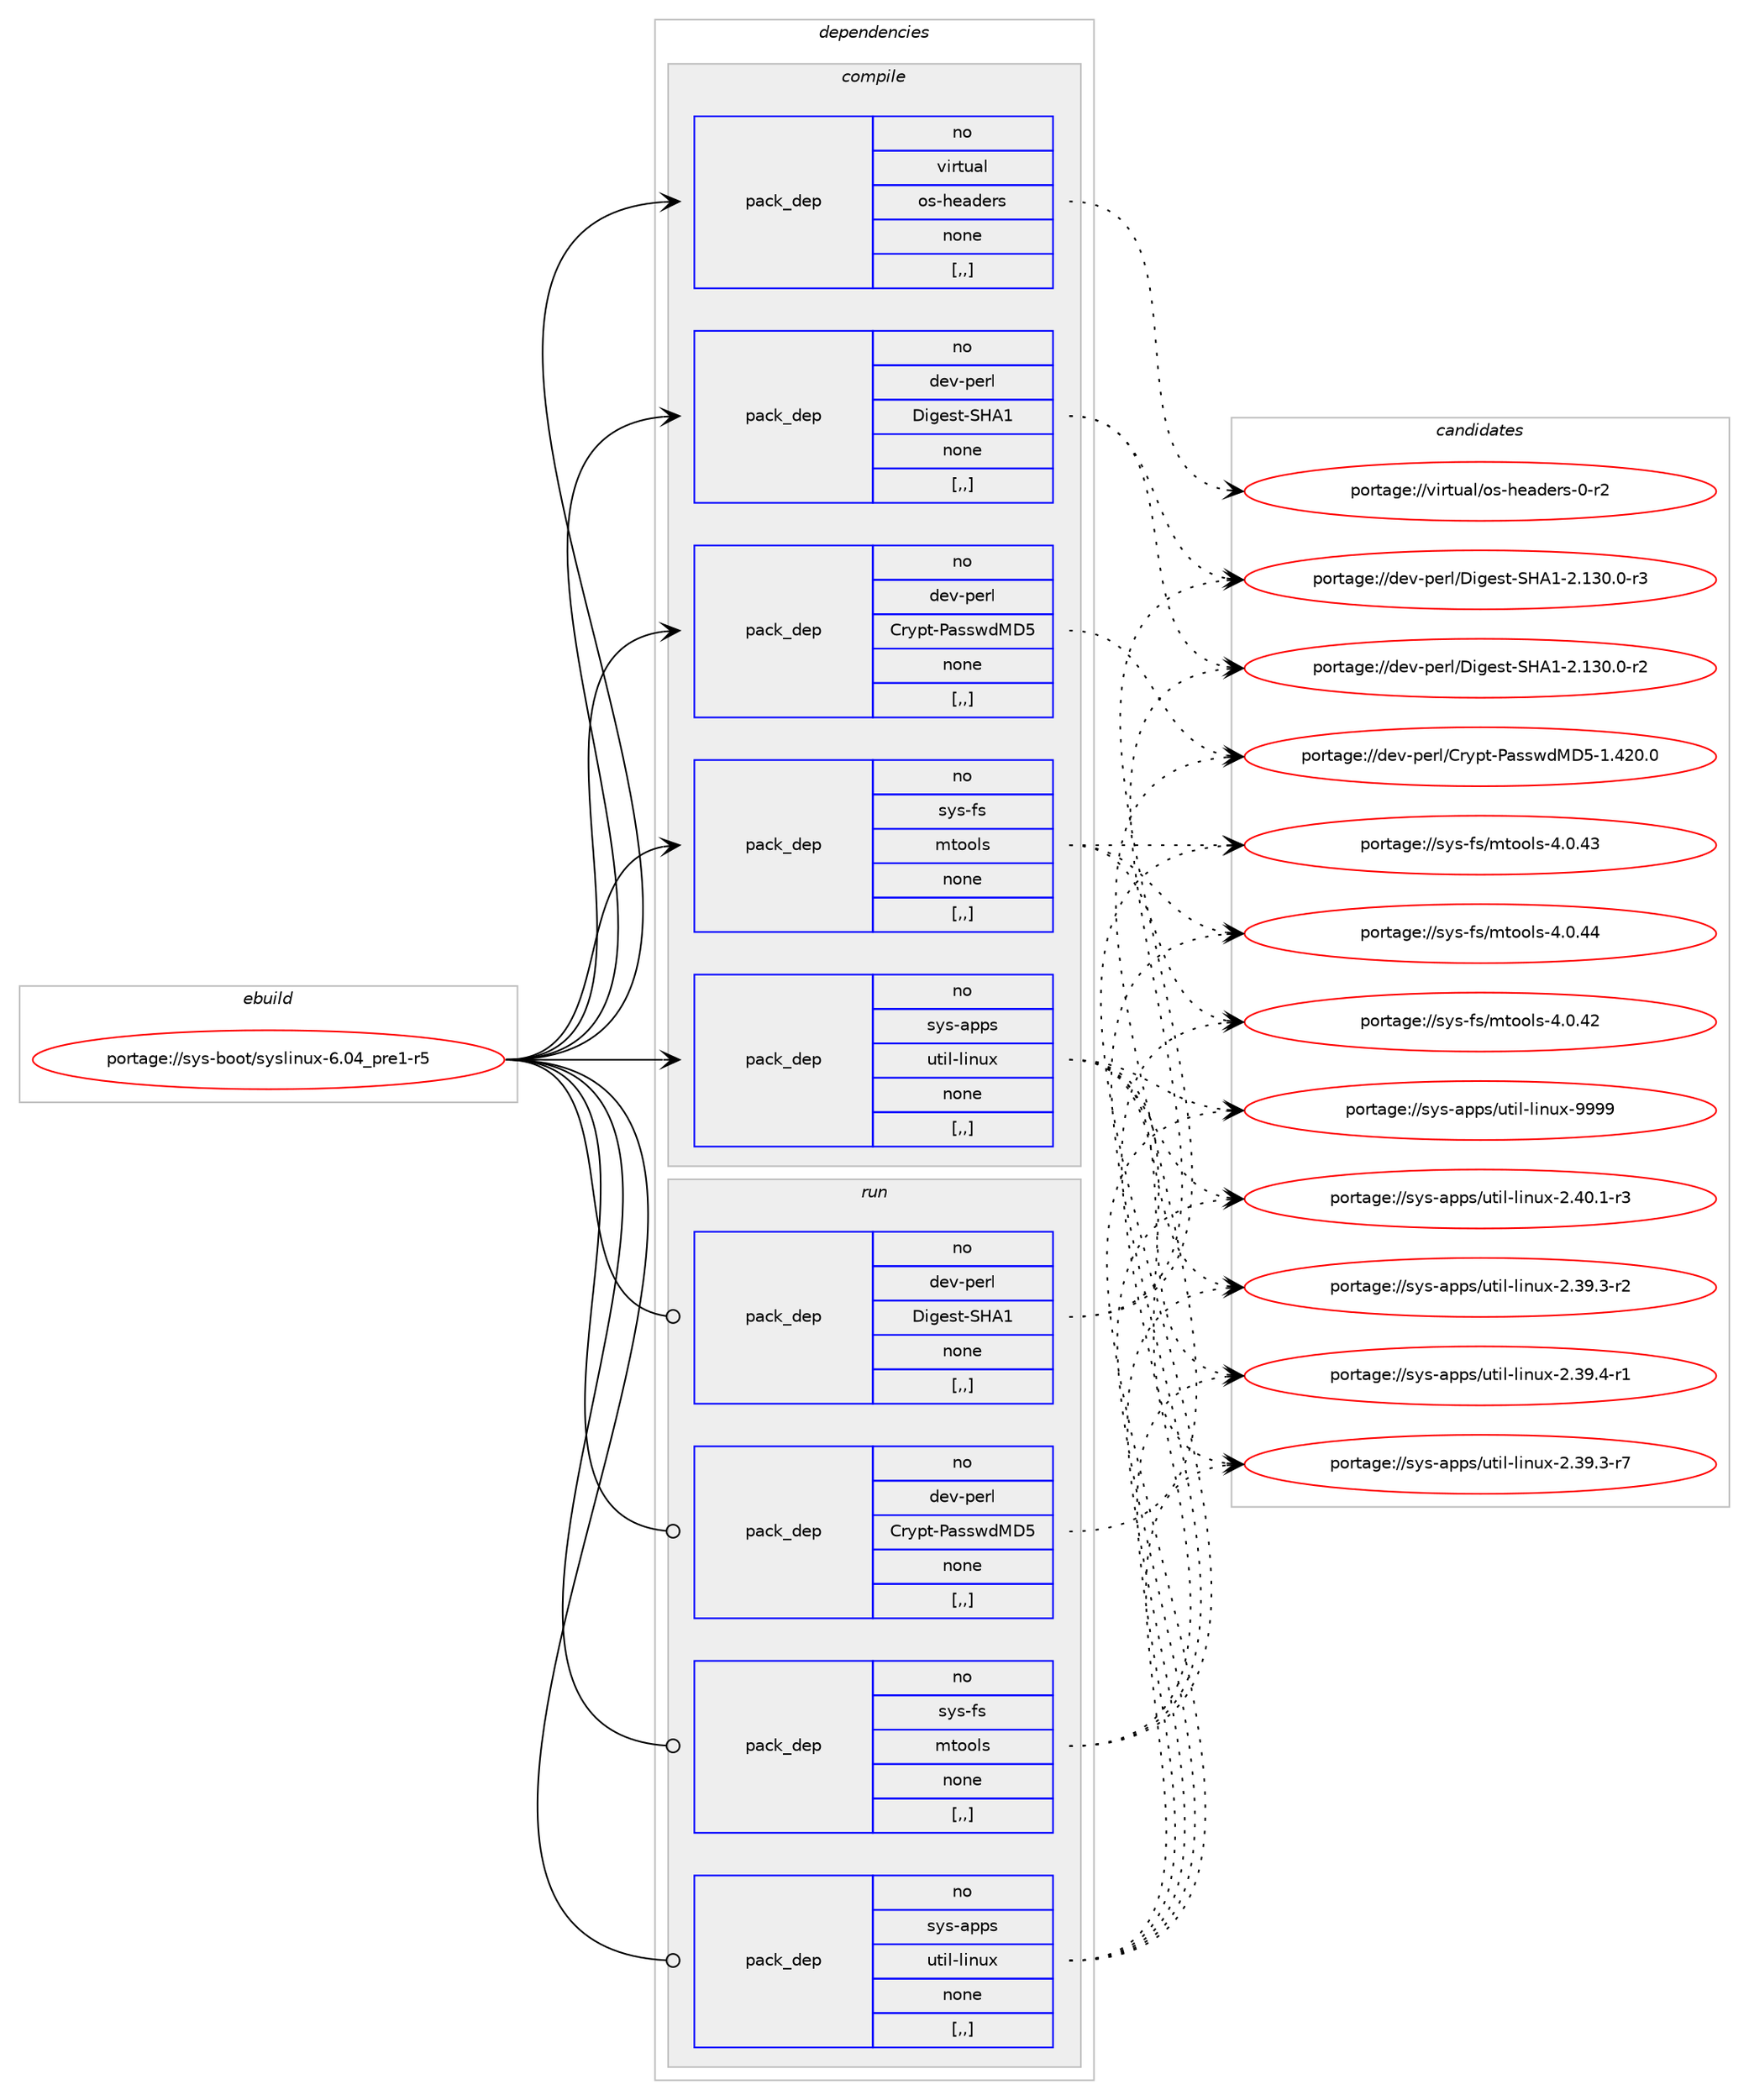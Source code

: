 digraph prolog {

# *************
# Graph options
# *************

newrank=true;
concentrate=true;
compound=true;
graph [rankdir=LR,fontname=Helvetica,fontsize=10,ranksep=1.5];#, ranksep=2.5, nodesep=0.2];
edge  [arrowhead=vee];
node  [fontname=Helvetica,fontsize=10];

# **********
# The ebuild
# **********

subgraph cluster_leftcol {
color=gray;
rank=same;
label=<<i>ebuild</i>>;
id [label="portage://sys-boot/syslinux-6.04_pre1-r5", color=red, width=4, href="../sys-boot/syslinux-6.04_pre1-r5.svg"];
}

# ****************
# The dependencies
# ****************

subgraph cluster_midcol {
color=gray;
label=<<i>dependencies</i>>;
subgraph cluster_compile {
fillcolor="#eeeeee";
style=filled;
label=<<i>compile</i>>;
subgraph pack305012 {
dependency419042 [label=<<TABLE BORDER="0" CELLBORDER="1" CELLSPACING="0" CELLPADDING="4" WIDTH="220"><TR><TD ROWSPAN="6" CELLPADDING="30">pack_dep</TD></TR><TR><TD WIDTH="110">no</TD></TR><TR><TD>dev-perl</TD></TR><TR><TD>Crypt-PasswdMD5</TD></TR><TR><TD>none</TD></TR><TR><TD>[,,]</TD></TR></TABLE>>, shape=none, color=blue];
}
id:e -> dependency419042:w [weight=20,style="solid",arrowhead="vee"];
subgraph pack305013 {
dependency419043 [label=<<TABLE BORDER="0" CELLBORDER="1" CELLSPACING="0" CELLPADDING="4" WIDTH="220"><TR><TD ROWSPAN="6" CELLPADDING="30">pack_dep</TD></TR><TR><TD WIDTH="110">no</TD></TR><TR><TD>dev-perl</TD></TR><TR><TD>Digest-SHA1</TD></TR><TR><TD>none</TD></TR><TR><TD>[,,]</TD></TR></TABLE>>, shape=none, color=blue];
}
id:e -> dependency419043:w [weight=20,style="solid",arrowhead="vee"];
subgraph pack305014 {
dependency419044 [label=<<TABLE BORDER="0" CELLBORDER="1" CELLSPACING="0" CELLPADDING="4" WIDTH="220"><TR><TD ROWSPAN="6" CELLPADDING="30">pack_dep</TD></TR><TR><TD WIDTH="110">no</TD></TR><TR><TD>sys-apps</TD></TR><TR><TD>util-linux</TD></TR><TR><TD>none</TD></TR><TR><TD>[,,]</TD></TR></TABLE>>, shape=none, color=blue];
}
id:e -> dependency419044:w [weight=20,style="solid",arrowhead="vee"];
subgraph pack305015 {
dependency419045 [label=<<TABLE BORDER="0" CELLBORDER="1" CELLSPACING="0" CELLPADDING="4" WIDTH="220"><TR><TD ROWSPAN="6" CELLPADDING="30">pack_dep</TD></TR><TR><TD WIDTH="110">no</TD></TR><TR><TD>sys-fs</TD></TR><TR><TD>mtools</TD></TR><TR><TD>none</TD></TR><TR><TD>[,,]</TD></TR></TABLE>>, shape=none, color=blue];
}
id:e -> dependency419045:w [weight=20,style="solid",arrowhead="vee"];
subgraph pack305016 {
dependency419046 [label=<<TABLE BORDER="0" CELLBORDER="1" CELLSPACING="0" CELLPADDING="4" WIDTH="220"><TR><TD ROWSPAN="6" CELLPADDING="30">pack_dep</TD></TR><TR><TD WIDTH="110">no</TD></TR><TR><TD>virtual</TD></TR><TR><TD>os-headers</TD></TR><TR><TD>none</TD></TR><TR><TD>[,,]</TD></TR></TABLE>>, shape=none, color=blue];
}
id:e -> dependency419046:w [weight=20,style="solid",arrowhead="vee"];
}
subgraph cluster_compileandrun {
fillcolor="#eeeeee";
style=filled;
label=<<i>compile and run</i>>;
}
subgraph cluster_run {
fillcolor="#eeeeee";
style=filled;
label=<<i>run</i>>;
subgraph pack305017 {
dependency419047 [label=<<TABLE BORDER="0" CELLBORDER="1" CELLSPACING="0" CELLPADDING="4" WIDTH="220"><TR><TD ROWSPAN="6" CELLPADDING="30">pack_dep</TD></TR><TR><TD WIDTH="110">no</TD></TR><TR><TD>dev-perl</TD></TR><TR><TD>Crypt-PasswdMD5</TD></TR><TR><TD>none</TD></TR><TR><TD>[,,]</TD></TR></TABLE>>, shape=none, color=blue];
}
id:e -> dependency419047:w [weight=20,style="solid",arrowhead="odot"];
subgraph pack305018 {
dependency419048 [label=<<TABLE BORDER="0" CELLBORDER="1" CELLSPACING="0" CELLPADDING="4" WIDTH="220"><TR><TD ROWSPAN="6" CELLPADDING="30">pack_dep</TD></TR><TR><TD WIDTH="110">no</TD></TR><TR><TD>dev-perl</TD></TR><TR><TD>Digest-SHA1</TD></TR><TR><TD>none</TD></TR><TR><TD>[,,]</TD></TR></TABLE>>, shape=none, color=blue];
}
id:e -> dependency419048:w [weight=20,style="solid",arrowhead="odot"];
subgraph pack305019 {
dependency419049 [label=<<TABLE BORDER="0" CELLBORDER="1" CELLSPACING="0" CELLPADDING="4" WIDTH="220"><TR><TD ROWSPAN="6" CELLPADDING="30">pack_dep</TD></TR><TR><TD WIDTH="110">no</TD></TR><TR><TD>sys-apps</TD></TR><TR><TD>util-linux</TD></TR><TR><TD>none</TD></TR><TR><TD>[,,]</TD></TR></TABLE>>, shape=none, color=blue];
}
id:e -> dependency419049:w [weight=20,style="solid",arrowhead="odot"];
subgraph pack305020 {
dependency419050 [label=<<TABLE BORDER="0" CELLBORDER="1" CELLSPACING="0" CELLPADDING="4" WIDTH="220"><TR><TD ROWSPAN="6" CELLPADDING="30">pack_dep</TD></TR><TR><TD WIDTH="110">no</TD></TR><TR><TD>sys-fs</TD></TR><TR><TD>mtools</TD></TR><TR><TD>none</TD></TR><TR><TD>[,,]</TD></TR></TABLE>>, shape=none, color=blue];
}
id:e -> dependency419050:w [weight=20,style="solid",arrowhead="odot"];
}
}

# **************
# The candidates
# **************

subgraph cluster_choices {
rank=same;
color=gray;
label=<<i>candidates</i>>;

subgraph choice305012 {
color=black;
nodesep=1;
choice1001011184511210111410847671141211121164580971151151191007768534549465250484648 [label="portage://dev-perl/Crypt-PasswdMD5-1.420.0", color=red, width=4,href="../dev-perl/Crypt-PasswdMD5-1.420.0.svg"];
dependency419042:e -> choice1001011184511210111410847671141211121164580971151151191007768534549465250484648:w [style=dotted,weight="100"];
}
subgraph choice305013 {
color=black;
nodesep=1;
choice100101118451121011141084768105103101115116458372654945504649514846484511450 [label="portage://dev-perl/Digest-SHA1-2.130.0-r2", color=red, width=4,href="../dev-perl/Digest-SHA1-2.130.0-r2.svg"];
choice100101118451121011141084768105103101115116458372654945504649514846484511451 [label="portage://dev-perl/Digest-SHA1-2.130.0-r3", color=red, width=4,href="../dev-perl/Digest-SHA1-2.130.0-r3.svg"];
dependency419043:e -> choice100101118451121011141084768105103101115116458372654945504649514846484511450:w [style=dotted,weight="100"];
dependency419043:e -> choice100101118451121011141084768105103101115116458372654945504649514846484511451:w [style=dotted,weight="100"];
}
subgraph choice305014 {
color=black;
nodesep=1;
choice11512111545971121121154711711610510845108105110117120455046515746514511450 [label="portage://sys-apps/util-linux-2.39.3-r2", color=red, width=4,href="../sys-apps/util-linux-2.39.3-r2.svg"];
choice11512111545971121121154711711610510845108105110117120455046515746514511455 [label="portage://sys-apps/util-linux-2.39.3-r7", color=red, width=4,href="../sys-apps/util-linux-2.39.3-r7.svg"];
choice11512111545971121121154711711610510845108105110117120455046515746524511449 [label="portage://sys-apps/util-linux-2.39.4-r1", color=red, width=4,href="../sys-apps/util-linux-2.39.4-r1.svg"];
choice11512111545971121121154711711610510845108105110117120455046524846494511451 [label="portage://sys-apps/util-linux-2.40.1-r3", color=red, width=4,href="../sys-apps/util-linux-2.40.1-r3.svg"];
choice115121115459711211211547117116105108451081051101171204557575757 [label="portage://sys-apps/util-linux-9999", color=red, width=4,href="../sys-apps/util-linux-9999.svg"];
dependency419044:e -> choice11512111545971121121154711711610510845108105110117120455046515746514511450:w [style=dotted,weight="100"];
dependency419044:e -> choice11512111545971121121154711711610510845108105110117120455046515746514511455:w [style=dotted,weight="100"];
dependency419044:e -> choice11512111545971121121154711711610510845108105110117120455046515746524511449:w [style=dotted,weight="100"];
dependency419044:e -> choice11512111545971121121154711711610510845108105110117120455046524846494511451:w [style=dotted,weight="100"];
dependency419044:e -> choice115121115459711211211547117116105108451081051101171204557575757:w [style=dotted,weight="100"];
}
subgraph choice305015 {
color=black;
nodesep=1;
choice115121115451021154710911611111110811545524648465250 [label="portage://sys-fs/mtools-4.0.42", color=red, width=4,href="../sys-fs/mtools-4.0.42.svg"];
choice115121115451021154710911611111110811545524648465251 [label="portage://sys-fs/mtools-4.0.43", color=red, width=4,href="../sys-fs/mtools-4.0.43.svg"];
choice115121115451021154710911611111110811545524648465252 [label="portage://sys-fs/mtools-4.0.44", color=red, width=4,href="../sys-fs/mtools-4.0.44.svg"];
dependency419045:e -> choice115121115451021154710911611111110811545524648465250:w [style=dotted,weight="100"];
dependency419045:e -> choice115121115451021154710911611111110811545524648465251:w [style=dotted,weight="100"];
dependency419045:e -> choice115121115451021154710911611111110811545524648465252:w [style=dotted,weight="100"];
}
subgraph choice305016 {
color=black;
nodesep=1;
choice1181051141161179710847111115451041019710010111411545484511450 [label="portage://virtual/os-headers-0-r2", color=red, width=4,href="../virtual/os-headers-0-r2.svg"];
dependency419046:e -> choice1181051141161179710847111115451041019710010111411545484511450:w [style=dotted,weight="100"];
}
subgraph choice305017 {
color=black;
nodesep=1;
choice1001011184511210111410847671141211121164580971151151191007768534549465250484648 [label="portage://dev-perl/Crypt-PasswdMD5-1.420.0", color=red, width=4,href="../dev-perl/Crypt-PasswdMD5-1.420.0.svg"];
dependency419047:e -> choice1001011184511210111410847671141211121164580971151151191007768534549465250484648:w [style=dotted,weight="100"];
}
subgraph choice305018 {
color=black;
nodesep=1;
choice100101118451121011141084768105103101115116458372654945504649514846484511450 [label="portage://dev-perl/Digest-SHA1-2.130.0-r2", color=red, width=4,href="../dev-perl/Digest-SHA1-2.130.0-r2.svg"];
choice100101118451121011141084768105103101115116458372654945504649514846484511451 [label="portage://dev-perl/Digest-SHA1-2.130.0-r3", color=red, width=4,href="../dev-perl/Digest-SHA1-2.130.0-r3.svg"];
dependency419048:e -> choice100101118451121011141084768105103101115116458372654945504649514846484511450:w [style=dotted,weight="100"];
dependency419048:e -> choice100101118451121011141084768105103101115116458372654945504649514846484511451:w [style=dotted,weight="100"];
}
subgraph choice305019 {
color=black;
nodesep=1;
choice11512111545971121121154711711610510845108105110117120455046515746514511450 [label="portage://sys-apps/util-linux-2.39.3-r2", color=red, width=4,href="../sys-apps/util-linux-2.39.3-r2.svg"];
choice11512111545971121121154711711610510845108105110117120455046515746514511455 [label="portage://sys-apps/util-linux-2.39.3-r7", color=red, width=4,href="../sys-apps/util-linux-2.39.3-r7.svg"];
choice11512111545971121121154711711610510845108105110117120455046515746524511449 [label="portage://sys-apps/util-linux-2.39.4-r1", color=red, width=4,href="../sys-apps/util-linux-2.39.4-r1.svg"];
choice11512111545971121121154711711610510845108105110117120455046524846494511451 [label="portage://sys-apps/util-linux-2.40.1-r3", color=red, width=4,href="../sys-apps/util-linux-2.40.1-r3.svg"];
choice115121115459711211211547117116105108451081051101171204557575757 [label="portage://sys-apps/util-linux-9999", color=red, width=4,href="../sys-apps/util-linux-9999.svg"];
dependency419049:e -> choice11512111545971121121154711711610510845108105110117120455046515746514511450:w [style=dotted,weight="100"];
dependency419049:e -> choice11512111545971121121154711711610510845108105110117120455046515746514511455:w [style=dotted,weight="100"];
dependency419049:e -> choice11512111545971121121154711711610510845108105110117120455046515746524511449:w [style=dotted,weight="100"];
dependency419049:e -> choice11512111545971121121154711711610510845108105110117120455046524846494511451:w [style=dotted,weight="100"];
dependency419049:e -> choice115121115459711211211547117116105108451081051101171204557575757:w [style=dotted,weight="100"];
}
subgraph choice305020 {
color=black;
nodesep=1;
choice115121115451021154710911611111110811545524648465250 [label="portage://sys-fs/mtools-4.0.42", color=red, width=4,href="../sys-fs/mtools-4.0.42.svg"];
choice115121115451021154710911611111110811545524648465251 [label="portage://sys-fs/mtools-4.0.43", color=red, width=4,href="../sys-fs/mtools-4.0.43.svg"];
choice115121115451021154710911611111110811545524648465252 [label="portage://sys-fs/mtools-4.0.44", color=red, width=4,href="../sys-fs/mtools-4.0.44.svg"];
dependency419050:e -> choice115121115451021154710911611111110811545524648465250:w [style=dotted,weight="100"];
dependency419050:e -> choice115121115451021154710911611111110811545524648465251:w [style=dotted,weight="100"];
dependency419050:e -> choice115121115451021154710911611111110811545524648465252:w [style=dotted,weight="100"];
}
}

}
